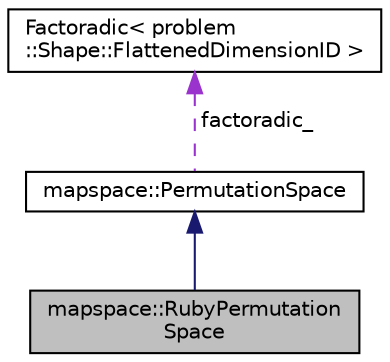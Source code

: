 digraph "mapspace::RubyPermutationSpace"
{
 // LATEX_PDF_SIZE
  edge [fontname="Helvetica",fontsize="10",labelfontname="Helvetica",labelfontsize="10"];
  node [fontname="Helvetica",fontsize="10",shape=record];
  Node1 [label="mapspace::RubyPermutation\lSpace",height=0.2,width=0.4,color="black", fillcolor="grey75", style="filled", fontcolor="black",tooltip=" "];
  Node2 -> Node1 [dir="back",color="midnightblue",fontsize="10",style="solid",fontname="Helvetica"];
  Node2 [label="mapspace::PermutationSpace",height=0.2,width=0.4,color="black", fillcolor="white", style="filled",URL="$classmapspace_1_1PermutationSpace.html",tooltip=" "];
  Node3 -> Node2 [dir="back",color="darkorchid3",fontsize="10",style="dashed",label=" factoradic_" ,fontname="Helvetica"];
  Node3 [label="Factoradic\< problem\l::Shape::FlattenedDimensionID \>",height=0.2,width=0.4,color="black", fillcolor="white", style="filled",URL="$classFactoradic.html",tooltip=" "];
}
